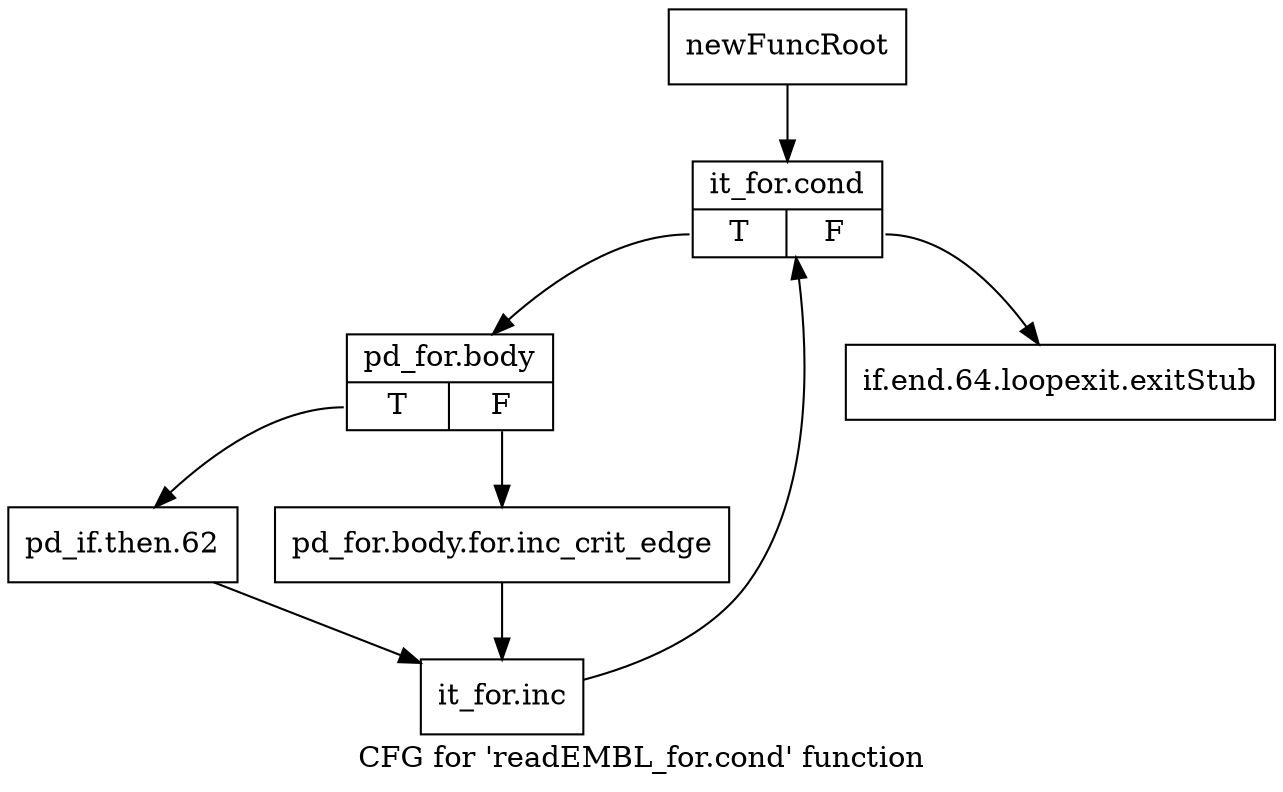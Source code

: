 digraph "CFG for 'readEMBL_for.cond' function" {
	label="CFG for 'readEMBL_for.cond' function";

	Node0x32da100 [shape=record,label="{newFuncRoot}"];
	Node0x32da100 -> Node0x32da570;
	Node0x32da150 [shape=record,label="{if.end.64.loopexit.exitStub}"];
	Node0x32da570 [shape=record,label="{it_for.cond|{<s0>T|<s1>F}}"];
	Node0x32da570:s0 -> Node0x32da5c0;
	Node0x32da570:s1 -> Node0x32da150;
	Node0x32da5c0 [shape=record,label="{pd_for.body|{<s0>T|<s1>F}}"];
	Node0x32da5c0:s0 -> Node0x32da660;
	Node0x32da5c0:s1 -> Node0x32da610;
	Node0x32da610 [shape=record,label="{pd_for.body.for.inc_crit_edge}"];
	Node0x32da610 -> Node0x32da6b0;
	Node0x32da660 [shape=record,label="{pd_if.then.62}"];
	Node0x32da660 -> Node0x32da6b0;
	Node0x32da6b0 [shape=record,label="{it_for.inc}"];
	Node0x32da6b0 -> Node0x32da570;
}
